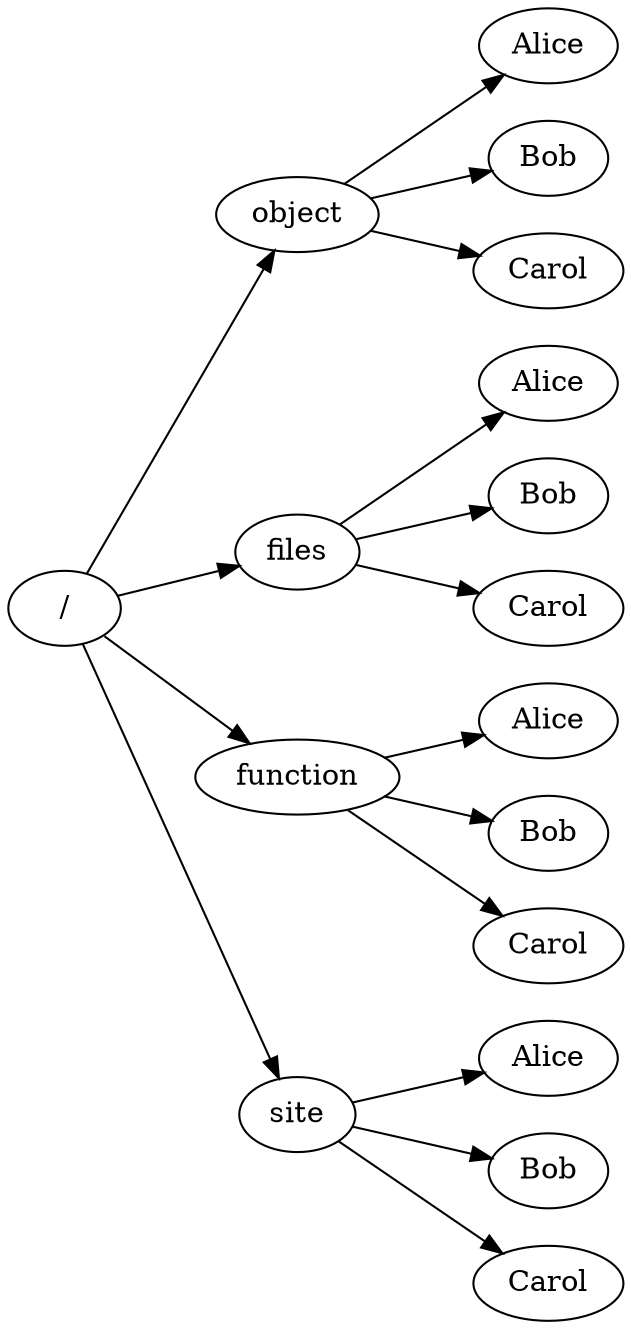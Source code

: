 digraph g {
  rankdir=LR;
  "" [label="/"];
  "" -> "/object";
  "/object" [label="object"];
  "/object" -> "/object/Alice";
  "/object/Alice" [label="Alice"];
  "/object" -> "/object/Bob";
  "/object/Bob" [label="Bob"];
  "/object" -> "/object/Carol";
  "/object/Carol" [label="Carol"];
  "" -> "/files";
  "/files" [label="files"];
  "/files" -> "/files/Alice";
  "/files/Alice" [label="Alice"];
  "/files" -> "/files/Bob";
  "/files/Bob" [label="Bob"];
  "/files" -> "/files/Carol";
  "/files/Carol" [label="Carol"];
  "" -> "/function";
  "/function" [label="function"];
  "/function" -> "/function/Alice";
  "/function/Alice" [label="Alice"];
  "/function" -> "/function/Bob";
  "/function/Bob" [label="Bob"];
  "/function" -> "/function/Carol";
  "/function/Carol" [label="Carol"];
  "" -> "/site";
  "/site" [label="site"];
  "/site" -> "/site/Alice";
  "/site/Alice" [label="Alice"];
  "/site" -> "/site/Bob";
  "/site/Bob" [label="Bob"];
  "/site" -> "/site/Carol";
  "/site/Carol" [label="Carol"];
}
